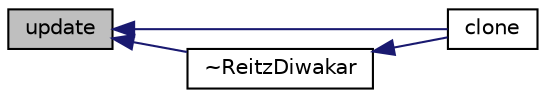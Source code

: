 digraph "update"
{
  bgcolor="transparent";
  edge [fontname="Helvetica",fontsize="10",labelfontname="Helvetica",labelfontsize="10"];
  node [fontname="Helvetica",fontsize="10",shape=record];
  rankdir="LR";
  Node45 [label="update",height=0.2,width=0.4,color="black", fillcolor="grey75", style="filled", fontcolor="black"];
  Node45 -> Node46 [dir="back",color="midnightblue",fontsize="10",style="solid",fontname="Helvetica"];
  Node46 [label="clone",height=0.2,width=0.4,color="black",URL="$a25701.html#aecde521ae19b7771392bf21ec43e0ccf",tooltip="Construct and return a clone. "];
  Node45 -> Node47 [dir="back",color="midnightblue",fontsize="10",style="solid",fontname="Helvetica"];
  Node47 [label="~ReitzDiwakar",height=0.2,width=0.4,color="black",URL="$a25701.html#a135c508195932958086664185de434c1",tooltip="Destructor. "];
  Node47 -> Node46 [dir="back",color="midnightblue",fontsize="10",style="solid",fontname="Helvetica"];
}
